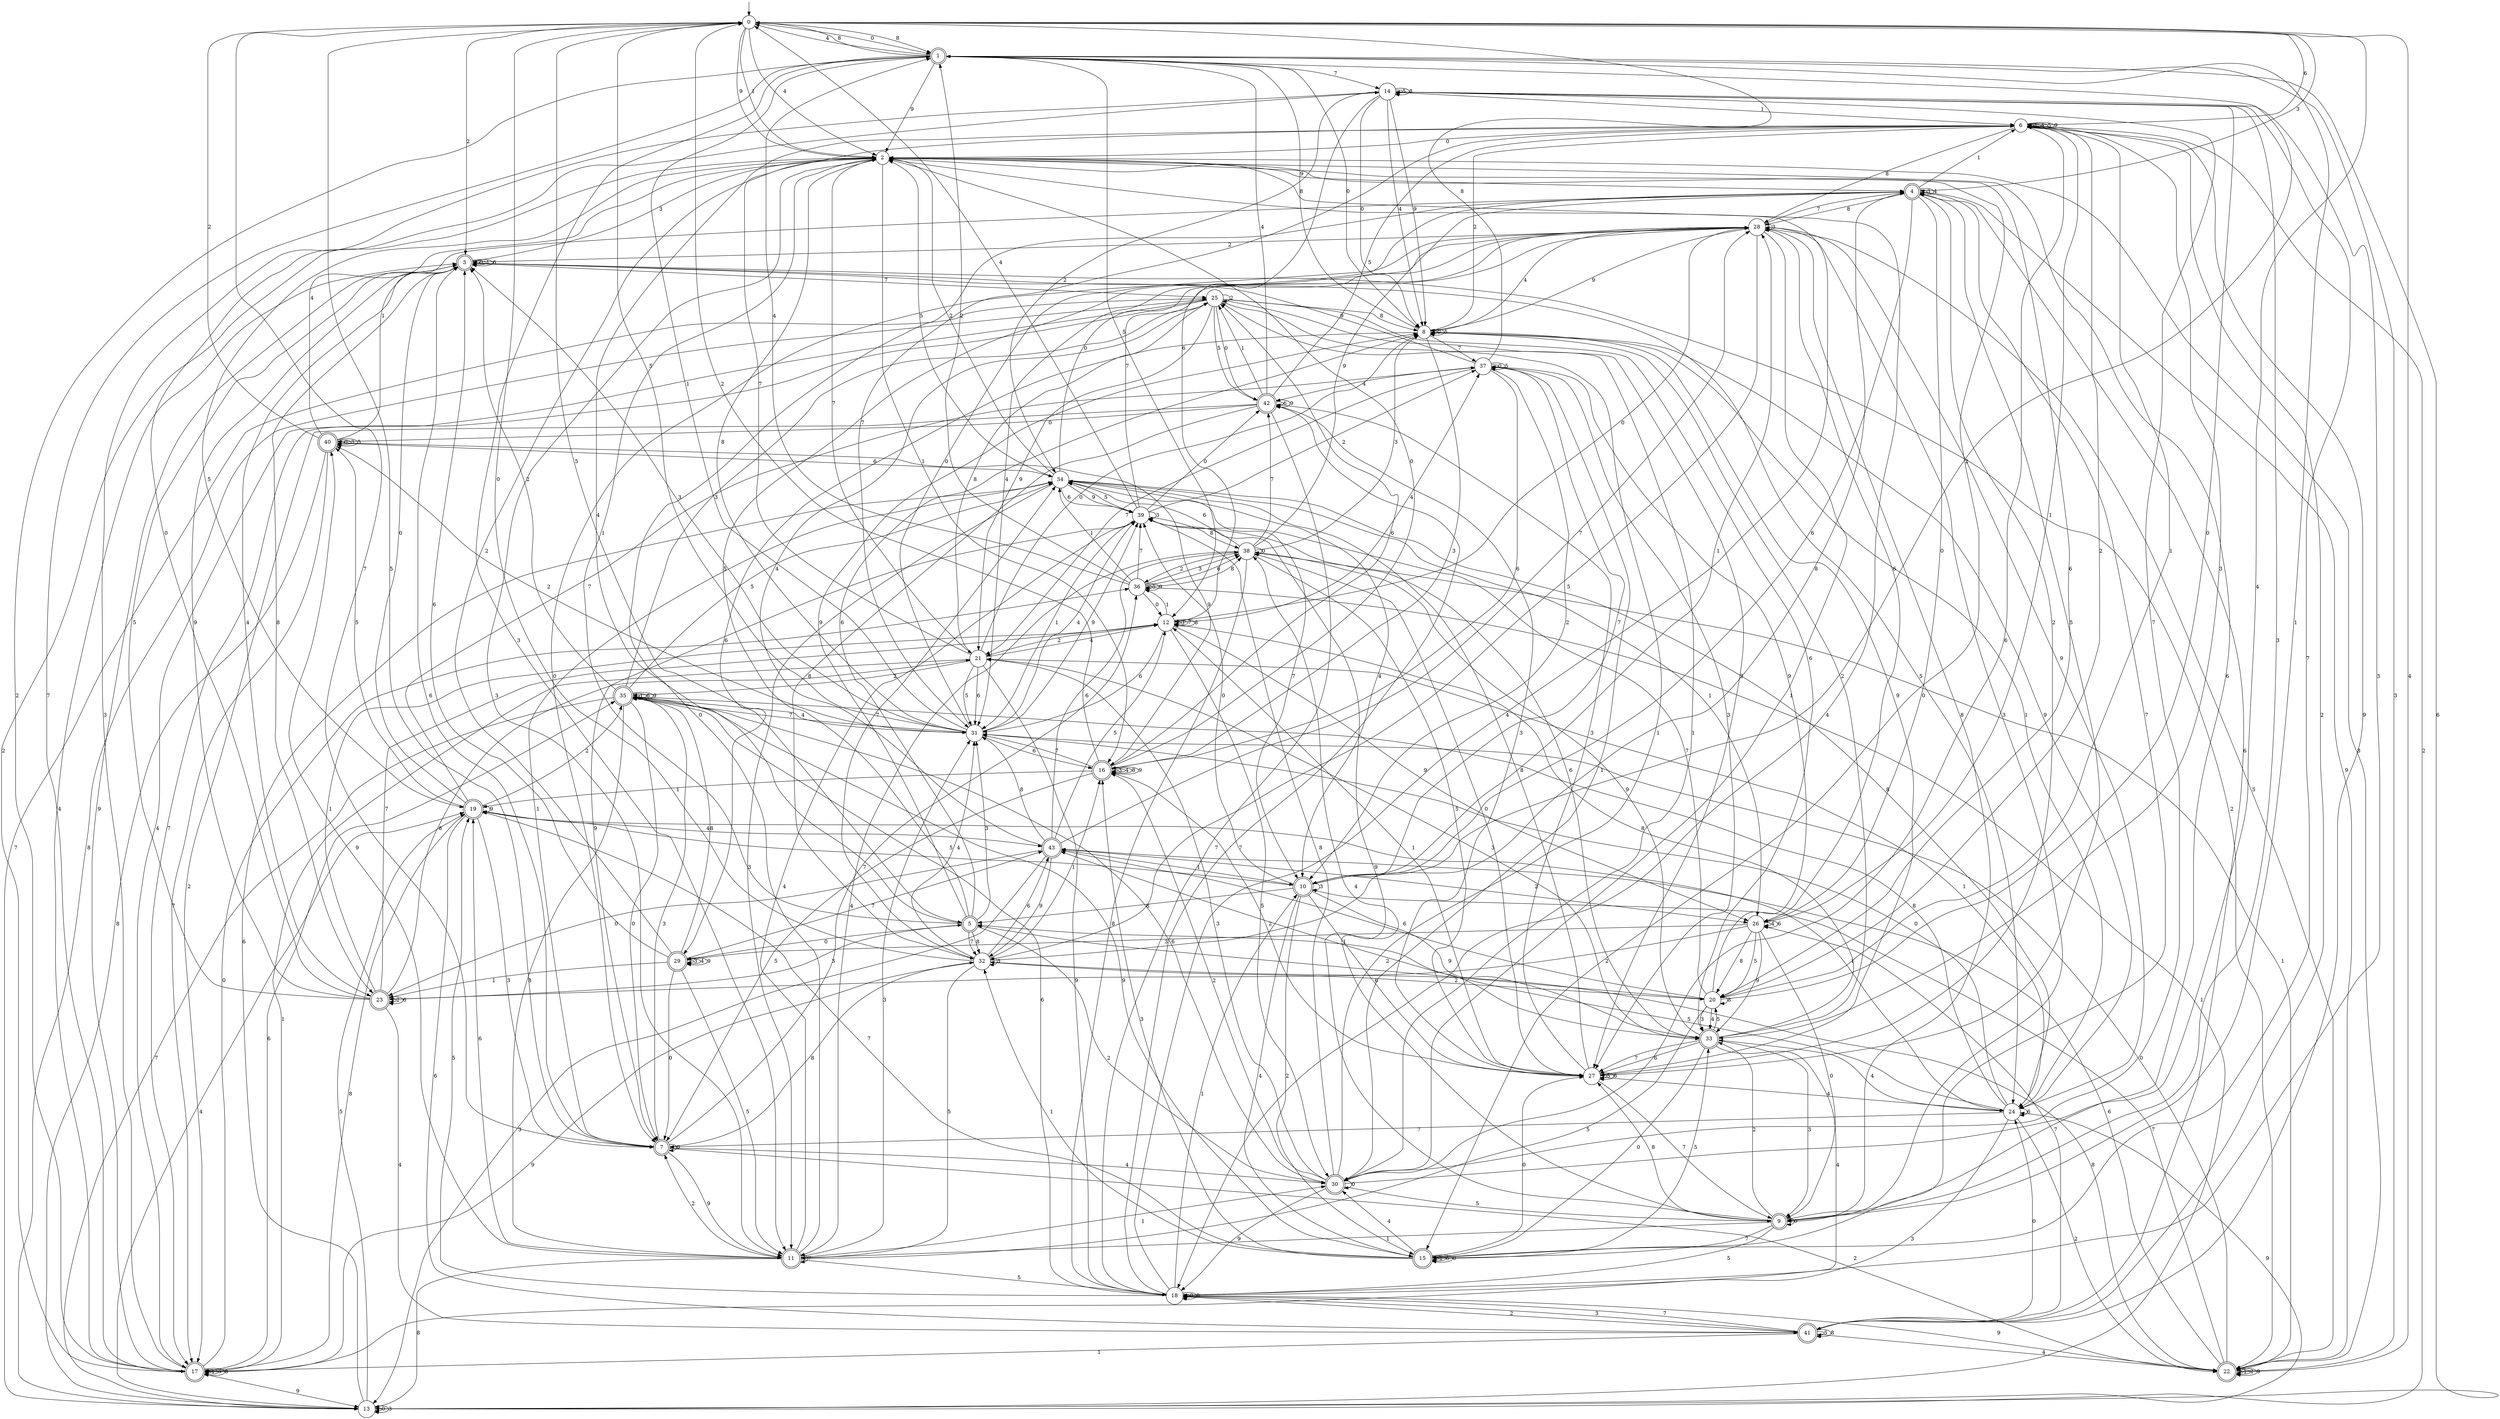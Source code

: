 digraph g {

	s0 [shape="circle" label="0"];
	s1 [shape="doublecircle" label="1"];
	s2 [shape="circle" label="2"];
	s3 [shape="doublecircle" label="3"];
	s4 [shape="doublecircle" label="4"];
	s5 [shape="doublecircle" label="5"];
	s6 [shape="circle" label="6"];
	s7 [shape="doublecircle" label="7"];
	s8 [shape="circle" label="8"];
	s9 [shape="doublecircle" label="9"];
	s10 [shape="doublecircle" label="10"];
	s11 [shape="doublecircle" label="11"];
	s12 [shape="circle" label="12"];
	s13 [shape="circle" label="13"];
	s14 [shape="circle" label="14"];
	s15 [shape="doublecircle" label="15"];
	s16 [shape="doublecircle" label="16"];
	s17 [shape="doublecircle" label="17"];
	s18 [shape="circle" label="18"];
	s19 [shape="doublecircle" label="19"];
	s20 [shape="circle" label="20"];
	s21 [shape="circle" label="21"];
	s22 [shape="doublecircle" label="22"];
	s23 [shape="doublecircle" label="23"];
	s24 [shape="circle" label="24"];
	s25 [shape="circle" label="25"];
	s26 [shape="circle" label="26"];
	s27 [shape="circle" label="27"];
	s28 [shape="circle" label="28"];
	s29 [shape="doublecircle" label="29"];
	s30 [shape="doublecircle" label="30"];
	s31 [shape="circle" label="31"];
	s32 [shape="circle" label="32"];
	s33 [shape="doublecircle" label="33"];
	s34 [shape="circle" label="34"];
	s35 [shape="doublecircle" label="35"];
	s36 [shape="circle" label="36"];
	s37 [shape="circle" label="37"];
	s38 [shape="circle" label="38"];
	s39 [shape="circle" label="39"];
	s40 [shape="doublecircle" label="40"];
	s41 [shape="doublecircle" label="41"];
	s42 [shape="doublecircle" label="42"];
	s43 [shape="doublecircle" label="43"];
	s0 -> s1 [label="0"];
	s0 -> s2 [label="1"];
	s0 -> s3 [label="2"];
	s0 -> s4 [label="3"];
	s0 -> s2 [label="4"];
	s0 -> s5 [label="5"];
	s0 -> s6 [label="6"];
	s0 -> s7 [label="7"];
	s0 -> s1 [label="8"];
	s0 -> s2 [label="9"];
	s1 -> s8 [label="0"];
	s1 -> s9 [label="1"];
	s1 -> s10 [label="2"];
	s1 -> s11 [label="3"];
	s1 -> s0 [label="4"];
	s1 -> s12 [label="5"];
	s1 -> s13 [label="6"];
	s1 -> s14 [label="7"];
	s1 -> s0 [label="8"];
	s1 -> s2 [label="9"];
	s2 -> s15 [label="0"];
	s2 -> s16 [label="1"];
	s2 -> s17 [label="2"];
	s2 -> s11 [label="3"];
	s2 -> s18 [label="4"];
	s2 -> s19 [label="5"];
	s2 -> s20 [label="6"];
	s2 -> s21 [label="7"];
	s2 -> s22 [label="8"];
	s2 -> s4 [label="9"];
	s3 -> s3 [label="0"];
	s3 -> s3 [label="1"];
	s3 -> s22 [label="2"];
	s3 -> s2 [label="3"];
	s3 -> s23 [label="4"];
	s3 -> s24 [label="5"];
	s3 -> s3 [label="6"];
	s3 -> s25 [label="7"];
	s3 -> s23 [label="8"];
	s3 -> s17 [label="9"];
	s4 -> s26 [label="0"];
	s4 -> s6 [label="1"];
	s4 -> s27 [label="2"];
	s4 -> s4 [label="3"];
	s4 -> s4 [label="4"];
	s4 -> s27 [label="5"];
	s4 -> s10 [label="6"];
	s4 -> s15 [label="7"];
	s4 -> s28 [label="8"];
	s4 -> s22 [label="9"];
	s5 -> s29 [label="0"];
	s5 -> s2 [label="1"];
	s5 -> s30 [label="2"];
	s5 -> s31 [label="3"];
	s5 -> s6 [label="4"];
	s5 -> s28 [label="5"];
	s5 -> s8 [label="6"];
	s5 -> s32 [label="7"];
	s5 -> s32 [label="8"];
	s5 -> s8 [label="9"];
	s6 -> s2 [label="0"];
	s6 -> s6 [label="1"];
	s6 -> s20 [label="2"];
	s6 -> s33 [label="3"];
	s6 -> s6 [label="4"];
	s6 -> s6 [label="5"];
	s6 -> s30 [label="6"];
	s6 -> s31 [label="7"];
	s6 -> s28 [label="8"];
	s6 -> s6 [label="9"];
	s7 -> s7 [label="0"];
	s7 -> s34 [label="1"];
	s7 -> s22 [label="2"];
	s7 -> s35 [label="3"];
	s7 -> s30 [label="4"];
	s7 -> s0 [label="5"];
	s7 -> s3 [label="6"];
	s7 -> s36 [label="7"];
	s7 -> s32 [label="8"];
	s7 -> s11 [label="9"];
	s8 -> s8 [label="0"];
	s8 -> s24 [label="1"];
	s8 -> s6 [label="2"];
	s8 -> s16 [label="3"];
	s8 -> s28 [label="4"];
	s8 -> s8 [label="5"];
	s8 -> s29 [label="6"];
	s8 -> s37 [label="7"];
	s8 -> s1 [label="8"];
	s8 -> s24 [label="9"];
	s9 -> s9 [label="0"];
	s9 -> s11 [label="1"];
	s9 -> s33 [label="2"];
	s9 -> s28 [label="3"];
	s9 -> s38 [label="4"];
	s9 -> s18 [label="5"];
	s9 -> s2 [label="6"];
	s9 -> s15 [label="7"];
	s9 -> s27 [label="8"];
	s9 -> s39 [label="9"];
	s10 -> s39 [label="0"];
	s10 -> s28 [label="1"];
	s10 -> s15 [label="2"];
	s10 -> s10 [label="3"];
	s10 -> s15 [label="4"];
	s10 -> s19 [label="5"];
	s10 -> s27 [label="6"];
	s10 -> s37 [label="7"];
	s10 -> s5 [label="8"];
	s10 -> s33 [label="9"];
	s11 -> s4 [label="0"];
	s11 -> s30 [label="1"];
	s11 -> s7 [label="2"];
	s11 -> s31 [label="3"];
	s11 -> s39 [label="4"];
	s11 -> s18 [label="5"];
	s11 -> s19 [label="6"];
	s11 -> s11 [label="7"];
	s11 -> s13 [label="8"];
	s11 -> s40 [label="9"];
	s12 -> s28 [label="0"];
	s12 -> s36 [label="1"];
	s12 -> s21 [label="2"];
	s12 -> s12 [label="3"];
	s12 -> s37 [label="4"];
	s12 -> s30 [label="5"];
	s12 -> s31 [label="6"];
	s12 -> s12 [label="7"];
	s12 -> s12 [label="8"];
	s12 -> s26 [label="9"];
	s13 -> s13 [label="0"];
	s13 -> s36 [label="1"];
	s13 -> s6 [label="2"];
	s13 -> s13 [label="3"];
	s13 -> s19 [label="4"];
	s13 -> s19 [label="5"];
	s13 -> s34 [label="6"];
	s13 -> s25 [label="7"];
	s13 -> s25 [label="8"];
	s13 -> s24 [label="9"];
	s14 -> s8 [label="0"];
	s14 -> s6 [label="1"];
	s14 -> s34 [label="2"];
	s14 -> s9 [label="3"];
	s14 -> s8 [label="4"];
	s14 -> s14 [label="5"];
	s14 -> s12 [label="6"];
	s14 -> s15 [label="7"];
	s14 -> s14 [label="8"];
	s14 -> s8 [label="9"];
	s15 -> s27 [label="0"];
	s15 -> s32 [label="1"];
	s15 -> s15 [label="2"];
	s15 -> s16 [label="3"];
	s15 -> s30 [label="4"];
	s15 -> s33 [label="5"];
	s15 -> s15 [label="6"];
	s15 -> s19 [label="7"];
	s15 -> s15 [label="8"];
	s15 -> s35 [label="9"];
	s16 -> s2 [label="0"];
	s16 -> s19 [label="1"];
	s16 -> s0 [label="2"];
	s16 -> s16 [label="3"];
	s16 -> s16 [label="4"];
	s16 -> s7 [label="5"];
	s16 -> s25 [label="6"];
	s16 -> s31 [label="7"];
	s16 -> s16 [label="8"];
	s16 -> s16 [label="9"];
	s17 -> s36 [label="0"];
	s17 -> s17 [label="1"];
	s17 -> s1 [label="2"];
	s17 -> s14 [label="3"];
	s17 -> s3 [label="4"];
	s17 -> s17 [label="5"];
	s17 -> s35 [label="6"];
	s17 -> s1 [label="7"];
	s17 -> s17 [label="8"];
	s17 -> s13 [label="9"];
	s18 -> s18 [label="0"];
	s18 -> s10 [label="1"];
	s18 -> s41 [label="2"];
	s18 -> s14 [label="3"];
	s18 -> s2 [label="4"];
	s18 -> s19 [label="5"];
	s18 -> s35 [label="6"];
	s18 -> s42 [label="7"];
	s18 -> s18 [label="8"];
	s18 -> s22 [label="9"];
	s19 -> s3 [label="0"];
	s19 -> s24 [label="1"];
	s19 -> s35 [label="2"];
	s19 -> s7 [label="3"];
	s19 -> s43 [label="4"];
	s19 -> s40 [label="5"];
	s19 -> s41 [label="6"];
	s19 -> s37 [label="7"];
	s19 -> s17 [label="8"];
	s19 -> s19 [label="9"];
	s20 -> s14 [label="0"];
	s20 -> s6 [label="1"];
	s20 -> s5 [label="2"];
	s20 -> s33 [label="3"];
	s20 -> s33 [label="4"];
	s20 -> s11 [label="5"];
	s20 -> s43 [label="6"];
	s20 -> s39 [label="7"];
	s20 -> s20 [label="8"];
	s20 -> s37 [label="9"];
	s21 -> s8 [label="0"];
	s21 -> s17 [label="1"];
	s21 -> s35 [label="2"];
	s21 -> s33 [label="3"];
	s21 -> s12 [label="4"];
	s21 -> s31 [label="5"];
	s21 -> s31 [label="6"];
	s21 -> s6 [label="7"];
	s21 -> s25 [label="8"];
	s21 -> s18 [label="9"];
	s22 -> s31 [label="0"];
	s22 -> s22 [label="1"];
	s22 -> s22 [label="2"];
	s22 -> s1 [label="3"];
	s22 -> s0 [label="4"];
	s22 -> s28 [label="5"];
	s22 -> s43 [label="6"];
	s22 -> s10 [label="7"];
	s22 -> s32 [label="8"];
	s22 -> s22 [label="9"];
	s23 -> s14 [label="0"];
	s23 -> s12 [label="1"];
	s23 -> s23 [label="2"];
	s23 -> s5 [label="3"];
	s23 -> s41 [label="4"];
	s23 -> s3 [label="5"];
	s23 -> s23 [label="6"];
	s23 -> s12 [label="7"];
	s23 -> s21 [label="8"];
	s23 -> s3 [label="9"];
	s24 -> s31 [label="0"];
	s24 -> s21 [label="1"];
	s24 -> s22 [label="2"];
	s24 -> s17 [label="3"];
	s24 -> s33 [label="4"];
	s24 -> s5 [label="5"];
	s24 -> s24 [label="6"];
	s24 -> s7 [label="7"];
	s24 -> s35 [label="8"];
	s24 -> s28 [label="9"];
	s25 -> s42 [label="0"];
	s25 -> s30 [label="1"];
	s25 -> s25 [label="2"];
	s25 -> s27 [label="3"];
	s25 -> s17 [label="4"];
	s25 -> s42 [label="5"];
	s25 -> s33 [label="6"];
	s25 -> s17 [label="7"];
	s25 -> s8 [label="8"];
	s25 -> s21 [label="9"];
	s26 -> s9 [label="0"];
	s26 -> s6 [label="1"];
	s26 -> s23 [label="2"];
	s26 -> s29 [label="3"];
	s26 -> s26 [label="4"];
	s26 -> s20 [label="5"];
	s26 -> s26 [label="6"];
	s26 -> s41 [label="7"];
	s26 -> s20 [label="8"];
	s26 -> s33 [label="9"];
	s27 -> s38 [label="0"];
	s27 -> s12 [label="1"];
	s27 -> s16 [label="2"];
	s27 -> s42 [label="3"];
	s27 -> s24 [label="4"];
	s27 -> s27 [label="5"];
	s27 -> s27 [label="6"];
	s27 -> s9 [label="7"];
	s27 -> s34 [label="8"];
	s27 -> s8 [label="9"];
	s28 -> s7 [label="0"];
	s28 -> s30 [label="1"];
	s28 -> s3 [label="2"];
	s28 -> s28 [label="3"];
	s28 -> s31 [label="4"];
	s28 -> s32 [label="5"];
	s28 -> s26 [label="6"];
	s28 -> s4 [label="7"];
	s28 -> s9 [label="8"];
	s28 -> s8 [label="9"];
	s29 -> s7 [label="0"];
	s29 -> s23 [label="1"];
	s29 -> s2 [label="2"];
	s29 -> s29 [label="3"];
	s29 -> s29 [label="4"];
	s29 -> s11 [label="5"];
	s29 -> s3 [label="6"];
	s29 -> s43 [label="7"];
	s29 -> s35 [label="8"];
	s29 -> s29 [label="9"];
	s30 -> s30 [label="0"];
	s30 -> s25 [label="1"];
	s30 -> s16 [label="2"];
	s30 -> s21 [label="3"];
	s30 -> s0 [label="4"];
	s30 -> s9 [label="5"];
	s30 -> s35 [label="6"];
	s30 -> s14 [label="7"];
	s30 -> s39 [label="8"];
	s30 -> s18 [label="9"];
	s31 -> s4 [label="0"];
	s31 -> s1 [label="1"];
	s31 -> s40 [label="2"];
	s31 -> s3 [label="3"];
	s31 -> s39 [label="4"];
	s31 -> s0 [label="5"];
	s31 -> s16 [label="6"];
	s31 -> s35 [label="7"];
	s31 -> s2 [label="8"];
	s31 -> s39 [label="9"];
	s32 -> s0 [label="0"];
	s32 -> s16 [label="1"];
	s32 -> s20 [label="2"];
	s32 -> s32 [label="3"];
	s32 -> s31 [label="4"];
	s32 -> s11 [label="5"];
	s32 -> s43 [label="6"];
	s32 -> s34 [label="7"];
	s32 -> s4 [label="8"];
	s32 -> s17 [label="9"];
	s33 -> s15 [label="0"];
	s33 -> s43 [label="1"];
	s33 -> s8 [label="2"];
	s33 -> s9 [label="3"];
	s33 -> s18 [label="4"];
	s33 -> s20 [label="5"];
	s33 -> s27 [label="6"];
	s33 -> s27 [label="7"];
	s33 -> s12 [label="8"];
	s33 -> s38 [label="9"];
	s34 -> s28 [label="0"];
	s34 -> s26 [label="1"];
	s34 -> s2 [label="2"];
	s34 -> s11 [label="3"];
	s34 -> s10 [label="4"];
	s34 -> s2 [label="5"];
	s34 -> s39 [label="6"];
	s34 -> s10 [label="7"];
	s34 -> s24 [label="8"];
	s34 -> s39 [label="9"];
	s35 -> s7 [label="0"];
	s35 -> s35 [label="1"];
	s35 -> s3 [label="2"];
	s35 -> s25 [label="3"];
	s35 -> s31 [label="4"];
	s35 -> s34 [label="5"];
	s35 -> s35 [label="6"];
	s35 -> s13 [label="7"];
	s35 -> s11 [label="8"];
	s35 -> s35 [label="9"];
	s36 -> s12 [label="0"];
	s36 -> s34 [label="1"];
	s36 -> s1 [label="2"];
	s36 -> s38 [label="3"];
	s36 -> s1 [label="4"];
	s36 -> s36 [label="5"];
	s36 -> s38 [label="6"];
	s36 -> s39 [label="7"];
	s36 -> s38 [label="8"];
	s36 -> s36 [label="9"];
	s37 -> s37 [label="0"];
	s37 -> s30 [label="1"];
	s37 -> s10 [label="2"];
	s37 -> s27 [label="3"];
	s37 -> s42 [label="4"];
	s37 -> s37 [label="5"];
	s37 -> s16 [label="6"];
	s37 -> s21 [label="7"];
	s37 -> s0 [label="8"];
	s37 -> s3 [label="9"];
	s38 -> s38 [label="0"];
	s38 -> s22 [label="1"];
	s38 -> s36 [label="2"];
	s38 -> s8 [label="3"];
	s38 -> s11 [label="4"];
	s38 -> s27 [label="5"];
	s38 -> s34 [label="6"];
	s38 -> s42 [label="7"];
	s38 -> s18 [label="8"];
	s38 -> s4 [label="9"];
	s39 -> s42 [label="0"];
	s39 -> s31 [label="1"];
	s39 -> s37 [label="2"];
	s39 -> s39 [label="3"];
	s39 -> s0 [label="4"];
	s39 -> s34 [label="5"];
	s39 -> s33 [label="6"];
	s39 -> s28 [label="7"];
	s39 -> s38 [label="8"];
	s39 -> s7 [label="9"];
	s40 -> s40 [label="0"];
	s40 -> s4 [label="1"];
	s40 -> s0 [label="2"];
	s40 -> s40 [label="3"];
	s40 -> s2 [label="4"];
	s40 -> s40 [label="5"];
	s40 -> s34 [label="6"];
	s40 -> s17 [label="7"];
	s40 -> s13 [label="8"];
	s40 -> s16 [label="9"];
	s41 -> s24 [label="0"];
	s41 -> s17 [label="1"];
	s41 -> s6 [label="2"];
	s41 -> s18 [label="3"];
	s41 -> s22 [label="4"];
	s41 -> s41 [label="5"];
	s41 -> s4 [label="6"];
	s41 -> s18 [label="7"];
	s41 -> s41 [label="8"];
	s41 -> s6 [label="9"];
	s42 -> s40 [label="0"];
	s42 -> s25 [label="1"];
	s42 -> s17 [label="2"];
	s42 -> s27 [label="3"];
	s42 -> s1 [label="4"];
	s42 -> s6 [label="5"];
	s42 -> s42 [label="6"];
	s42 -> s18 [label="7"];
	s42 -> s32 [label="8"];
	s42 -> s42 [label="9"];
	s43 -> s23 [label="0"];
	s43 -> s10 [label="1"];
	s43 -> s26 [label="2"];
	s43 -> s13 [label="3"];
	s43 -> s25 [label="4"];
	s43 -> s12 [label="5"];
	s43 -> s38 [label="6"];
	s43 -> s28 [label="7"];
	s43 -> s31 [label="8"];
	s43 -> s32 [label="9"];

__start0 [label="" shape="none" width="0" height="0"];
__start0 -> s0;

}
